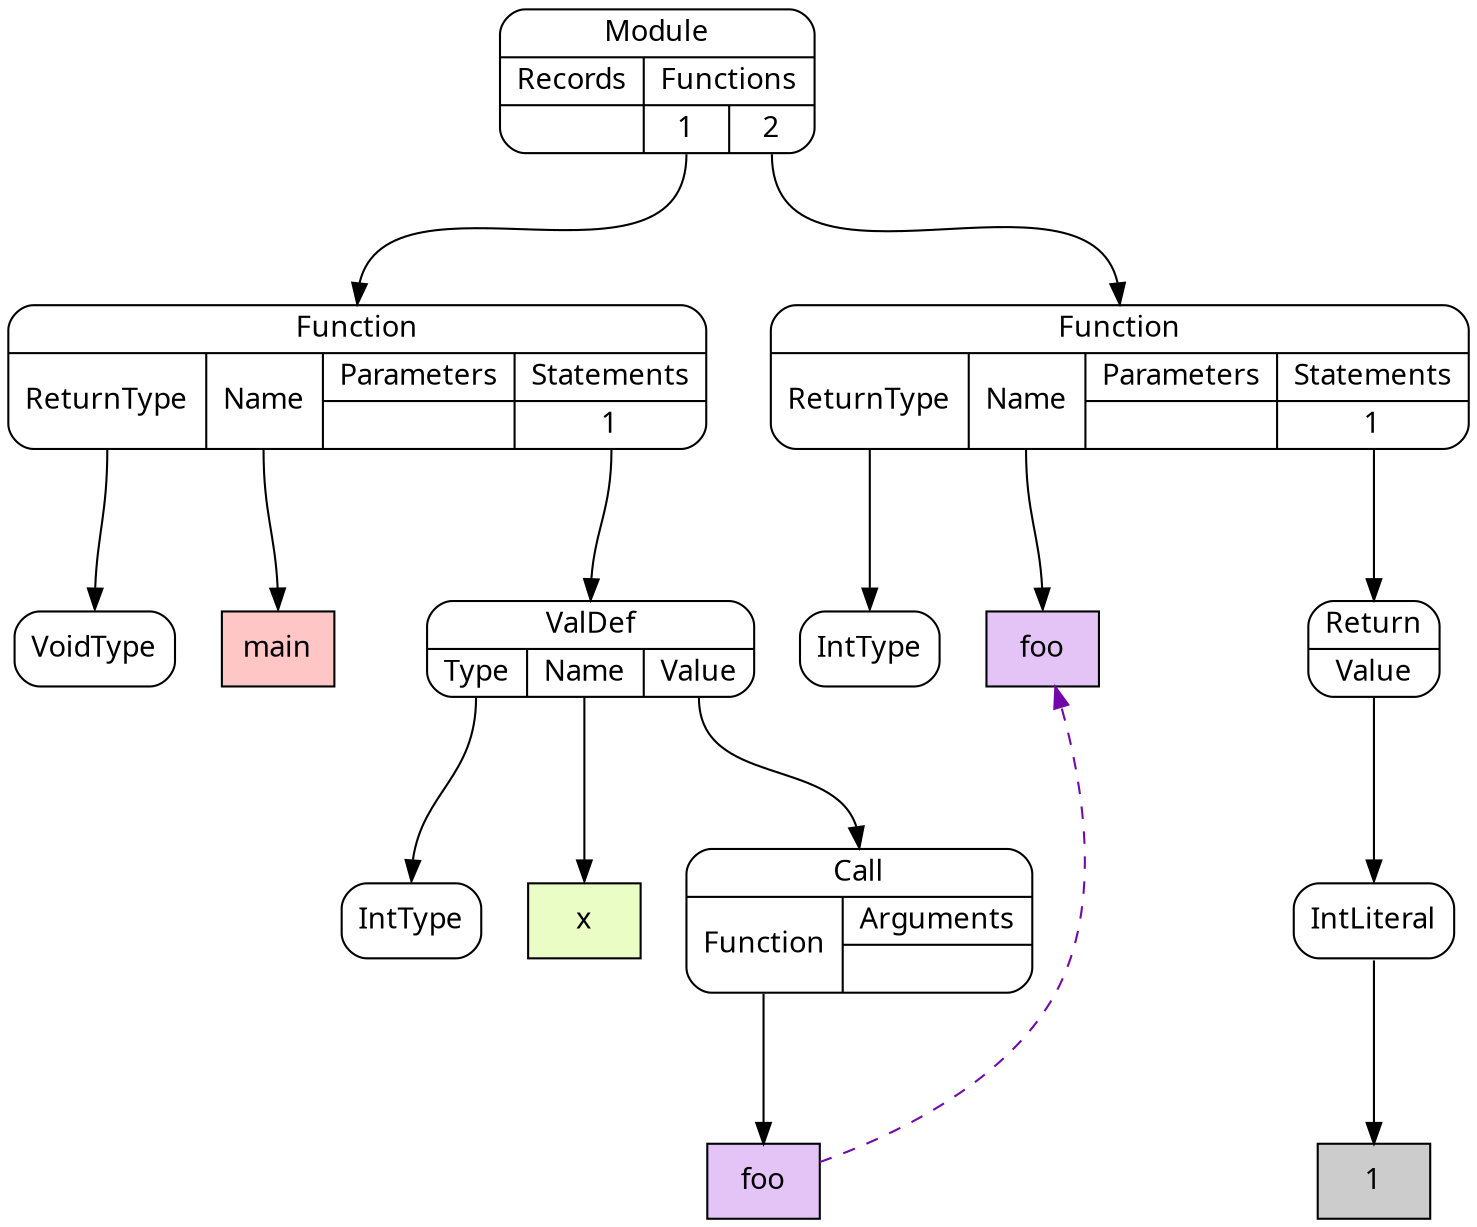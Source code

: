 digraph {
node [shape=Mrecord, style=filled, fillcolor=white, fontname="Calibri"];
graph [ordering=out, nodesep=0.3, ranksep=1];

# SimpleNode VoidType
node0 [label="VoidType", tooltip="VoidType"]

# DeclarationLiteral main
node1 [shape=box, label="main", fillcolor="#FFC6C6", tooltip="main"]

# SimpleNode IntType
node2 [label="IntType", tooltip="IntType"]

# DeclarationLiteral x
node3 [shape=box, label="x", fillcolor="#EAFDC5", tooltip="x"]

# ReferenceLiteral foo
node4 -> node9 [style=dashed, constraint=false, color="#7109AA"]
node4 [shape=box, label="foo", fillcolor="#E4C3F7", tooltip="foo"]

# PortNode Call
node5:p0:s -> node4:n
node5 [label="{Call|{<p0>Function|{Arguments|{}}}}", tooltip="Call"]

# PortNode ValDef
node6:p0:s -> node2:n
node6:p1:s -> node3:n
node6:p2:s -> node5:n
node6 [label="{ValDef|{<p0>Type|<p1>Name|<p2>Value}}", tooltip="ValDef"]

# PortNode Function
node7:p0:s -> node0:n
node7:p1:s -> node1:n
node7:p3_0:s -> node6:n
node7 [label="{Function|{<p0>ReturnType|<p1>Name|{Parameters|{}}|{Statements|{<p3_0>1}}}}", tooltip="Function"]

# SimpleNode IntType
node8 [label="IntType", tooltip="IntType"]

# DeclarationLiteral foo
node9 [shape=box, label="foo", fillcolor="#E4C3F7", tooltip="foo"]

# Literal 1
node10 [shape=box, label="1", fillcolor="#cccccc", tooltip="1"]

# SimpleNode IntLiteral
node11:s -> node10:n
node11 [label="IntLiteral", tooltip="IntLiteral"]

# PortNode Return
node12:p0:s -> node11:n
node12 [label="{Return|{<p0>Value}}", tooltip="Return"]

# PortNode Function
node13:p0:s -> node8:n
node13:p1:s -> node9:n
node13:p3_0:s -> node12:n
node13 [label="{Function|{<p0>ReturnType|<p1>Name|{Parameters|{}}|{Statements|{<p3_0>1}}}}", tooltip="Function"]

# PortNode Module
node14:p1_0:s -> node7:n
node14:p1_1:s -> node13:n
node14 [label="{Module|{{Records|{}}|{Functions|{<p1_0>1|<p1_1>2}}}}", tooltip="Module"]

}
